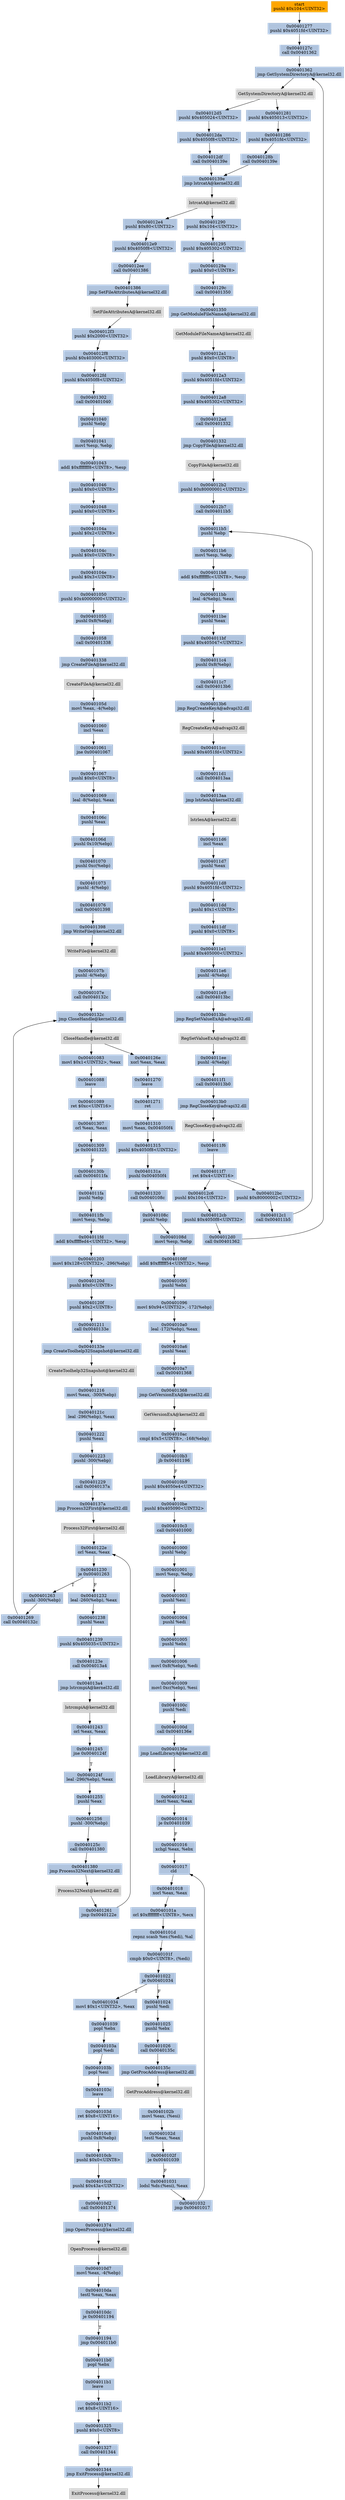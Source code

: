 digraph G {
node[shape=rectangle,style=filled,fillcolor=lightsteelblue,color=lightsteelblue]
bgcolor="transparent"
a0x00401272pushl_0x104UINT32[label="start\npushl $0x104<UINT32>",fillcolor="orange",color="lightgrey"];
a0x00401277pushl_0x4051fdUINT32[label="0x00401277\npushl $0x4051fd<UINT32>"];
a0x0040127ccall_0x00401362[label="0x0040127c\ncall 0x00401362"];
a0x00401362jmp_GetSystemDirectoryA_kernel32_dll[label="0x00401362\njmp GetSystemDirectoryA@kernel32.dll"];
GetSystemDirectoryA_kernel32_dll[label="GetSystemDirectoryA@kernel32.dll",fillcolor="lightgrey",color="lightgrey"];
a0x00401281pushl_0x405013UINT32[label="0x00401281\npushl $0x405013<UINT32>"];
a0x00401286pushl_0x4051fdUINT32[label="0x00401286\npushl $0x4051fd<UINT32>"];
a0x0040128bcall_0x0040139e[label="0x0040128b\ncall 0x0040139e"];
a0x0040139ejmp_lstrcatA_kernel32_dll[label="0x0040139e\njmp lstrcatA@kernel32.dll"];
lstrcatA_kernel32_dll[label="lstrcatA@kernel32.dll",fillcolor="lightgrey",color="lightgrey"];
a0x00401290pushl_0x104UINT32[label="0x00401290\npushl $0x104<UINT32>"];
a0x00401295pushl_0x405302UINT32[label="0x00401295\npushl $0x405302<UINT32>"];
a0x0040129apushl_0x0UINT8[label="0x0040129a\npushl $0x0<UINT8>"];
a0x0040129ccall_0x00401350[label="0x0040129c\ncall 0x00401350"];
a0x00401350jmp_GetModuleFileNameA_kernel32_dll[label="0x00401350\njmp GetModuleFileNameA@kernel32.dll"];
GetModuleFileNameA_kernel32_dll[label="GetModuleFileNameA@kernel32.dll",fillcolor="lightgrey",color="lightgrey"];
a0x004012a1pushl_0x0UINT8[label="0x004012a1\npushl $0x0<UINT8>"];
a0x004012a3pushl_0x4051fdUINT32[label="0x004012a3\npushl $0x4051fd<UINT32>"];
a0x004012a8pushl_0x405302UINT32[label="0x004012a8\npushl $0x405302<UINT32>"];
a0x004012adcall_0x00401332[label="0x004012ad\ncall 0x00401332"];
a0x00401332jmp_CopyFileA_kernel32_dll[label="0x00401332\njmp CopyFileA@kernel32.dll"];
CopyFileA_kernel32_dll[label="CopyFileA@kernel32.dll",fillcolor="lightgrey",color="lightgrey"];
a0x004012b2pushl_0x80000001UINT32[label="0x004012b2\npushl $0x80000001<UINT32>"];
a0x004012b7call_0x004011b5[label="0x004012b7\ncall 0x004011b5"];
a0x004011b5pushl_ebp[label="0x004011b5\npushl %ebp"];
a0x004011b6movl_esp_ebp[label="0x004011b6\nmovl %esp, %ebp"];
a0x004011b8addl_0xfffffffcUINT8_esp[label="0x004011b8\naddl $0xfffffffc<UINT8>, %esp"];
a0x004011bbleal__4ebp__eax[label="0x004011bb\nleal -4(%ebp), %eax"];
a0x004011bepushl_eax[label="0x004011be\npushl %eax"];
a0x004011bfpushl_0x405047UINT32[label="0x004011bf\npushl $0x405047<UINT32>"];
a0x004011c4pushl_0x8ebp_[label="0x004011c4\npushl 0x8(%ebp)"];
a0x004011c7call_0x004013b6[label="0x004011c7\ncall 0x004013b6"];
a0x004013b6jmp_RegCreateKeyA_advapi32_dll[label="0x004013b6\njmp RegCreateKeyA@advapi32.dll"];
RegCreateKeyA_advapi32_dll[label="RegCreateKeyA@advapi32.dll",fillcolor="lightgrey",color="lightgrey"];
a0x004011ccpushl_0x4051fdUINT32[label="0x004011cc\npushl $0x4051fd<UINT32>"];
a0x004011d1call_0x004013aa[label="0x004011d1\ncall 0x004013aa"];
a0x004013aajmp_lstrlenA_kernel32_dll[label="0x004013aa\njmp lstrlenA@kernel32.dll"];
lstrlenA_kernel32_dll[label="lstrlenA@kernel32.dll",fillcolor="lightgrey",color="lightgrey"];
a0x004011d6incl_eax[label="0x004011d6\nincl %eax"];
a0x004011d7pushl_eax[label="0x004011d7\npushl %eax"];
a0x004011d8pushl_0x4051fdUINT32[label="0x004011d8\npushl $0x4051fd<UINT32>"];
a0x004011ddpushl_0x1UINT8[label="0x004011dd\npushl $0x1<UINT8>"];
a0x004011dfpushl_0x0UINT8[label="0x004011df\npushl $0x0<UINT8>"];
a0x004011e1pushl_0x405000UINT32[label="0x004011e1\npushl $0x405000<UINT32>"];
a0x004011e6pushl__4ebp_[label="0x004011e6\npushl -4(%ebp)"];
a0x004011e9call_0x004013bc[label="0x004011e9\ncall 0x004013bc"];
a0x004013bcjmp_RegSetValueExA_advapi32_dll[label="0x004013bc\njmp RegSetValueExA@advapi32.dll"];
RegSetValueExA_advapi32_dll[label="RegSetValueExA@advapi32.dll",fillcolor="lightgrey",color="lightgrey"];
a0x004011eepushl__4ebp_[label="0x004011ee\npushl -4(%ebp)"];
a0x004011f1call_0x004013b0[label="0x004011f1\ncall 0x004013b0"];
a0x004013b0jmp_RegCloseKey_advapi32_dll[label="0x004013b0\njmp RegCloseKey@advapi32.dll"];
RegCloseKey_advapi32_dll[label="RegCloseKey@advapi32.dll",fillcolor="lightgrey",color="lightgrey"];
a0x004011f6leave_[label="0x004011f6\nleave "];
a0x004011f7ret_0x4UINT16[label="0x004011f7\nret $0x4<UINT16>"];
a0x004012bcpushl_0x80000002UINT32[label="0x004012bc\npushl $0x80000002<UINT32>"];
a0x004012c1call_0x004011b5[label="0x004012c1\ncall 0x004011b5"];
a0x004012c6pushl_0x104UINT32[label="0x004012c6\npushl $0x104<UINT32>"];
a0x004012cbpushl_0x4050f8UINT32[label="0x004012cb\npushl $0x4050f8<UINT32>"];
a0x004012d0call_0x00401362[label="0x004012d0\ncall 0x00401362"];
a0x004012d5pushl_0x405024UINT32[label="0x004012d5\npushl $0x405024<UINT32>"];
a0x004012dapushl_0x4050f8UINT32[label="0x004012da\npushl $0x4050f8<UINT32>"];
a0x004012dfcall_0x0040139e[label="0x004012df\ncall 0x0040139e"];
a0x004012e4pushl_0x80UINT32[label="0x004012e4\npushl $0x80<UINT32>"];
a0x004012e9pushl_0x4050f8UINT32[label="0x004012e9\npushl $0x4050f8<UINT32>"];
a0x004012eecall_0x00401386[label="0x004012ee\ncall 0x00401386"];
a0x00401386jmp_SetFileAttributesA_kernel32_dll[label="0x00401386\njmp SetFileAttributesA@kernel32.dll"];
SetFileAttributesA_kernel32_dll[label="SetFileAttributesA@kernel32.dll",fillcolor="lightgrey",color="lightgrey"];
a0x004012f3pushl_0x2000UINT32[label="0x004012f3\npushl $0x2000<UINT32>"];
a0x004012f8pushl_0x403000UINT32[label="0x004012f8\npushl $0x403000<UINT32>"];
a0x004012fdpushl_0x4050f8UINT32[label="0x004012fd\npushl $0x4050f8<UINT32>"];
a0x00401302call_0x00401040[label="0x00401302\ncall 0x00401040"];
a0x00401040pushl_ebp[label="0x00401040\npushl %ebp"];
a0x00401041movl_esp_ebp[label="0x00401041\nmovl %esp, %ebp"];
a0x00401043addl_0xfffffff8UINT8_esp[label="0x00401043\naddl $0xfffffff8<UINT8>, %esp"];
a0x00401046pushl_0x0UINT8[label="0x00401046\npushl $0x0<UINT8>"];
a0x00401048pushl_0x0UINT8[label="0x00401048\npushl $0x0<UINT8>"];
a0x0040104apushl_0x2UINT8[label="0x0040104a\npushl $0x2<UINT8>"];
a0x0040104cpushl_0x0UINT8[label="0x0040104c\npushl $0x0<UINT8>"];
a0x0040104epushl_0x3UINT8[label="0x0040104e\npushl $0x3<UINT8>"];
a0x00401050pushl_0x40000000UINT32[label="0x00401050\npushl $0x40000000<UINT32>"];
a0x00401055pushl_0x8ebp_[label="0x00401055\npushl 0x8(%ebp)"];
a0x00401058call_0x00401338[label="0x00401058\ncall 0x00401338"];
a0x00401338jmp_CreateFileA_kernel32_dll[label="0x00401338\njmp CreateFileA@kernel32.dll"];
CreateFileA_kernel32_dll[label="CreateFileA@kernel32.dll",fillcolor="lightgrey",color="lightgrey"];
a0x0040105dmovl_eax__4ebp_[label="0x0040105d\nmovl %eax, -4(%ebp)"];
a0x00401060incl_eax[label="0x00401060\nincl %eax"];
a0x00401061jne_0x00401067[label="0x00401061\njne 0x00401067"];
a0x00401067pushl_0x0UINT8[label="0x00401067\npushl $0x0<UINT8>"];
a0x00401069leal__8ebp__eax[label="0x00401069\nleal -8(%ebp), %eax"];
a0x0040106cpushl_eax[label="0x0040106c\npushl %eax"];
a0x0040106dpushl_0x10ebp_[label="0x0040106d\npushl 0x10(%ebp)"];
a0x00401070pushl_0xcebp_[label="0x00401070\npushl 0xc(%ebp)"];
a0x00401073pushl__4ebp_[label="0x00401073\npushl -4(%ebp)"];
a0x00401076call_0x00401398[label="0x00401076\ncall 0x00401398"];
a0x00401398jmp_WriteFile_kernel32_dll[label="0x00401398\njmp WriteFile@kernel32.dll"];
WriteFile_kernel32_dll[label="WriteFile@kernel32.dll",fillcolor="lightgrey",color="lightgrey"];
a0x0040107bpushl__4ebp_[label="0x0040107b\npushl -4(%ebp)"];
a0x0040107ecall_0x0040132c[label="0x0040107e\ncall 0x0040132c"];
a0x0040132cjmp_CloseHandle_kernel32_dll[label="0x0040132c\njmp CloseHandle@kernel32.dll"];
CloseHandle_kernel32_dll[label="CloseHandle@kernel32.dll",fillcolor="lightgrey",color="lightgrey"];
a0x00401083movl_0x1UINT32_eax[label="0x00401083\nmovl $0x1<UINT32>, %eax"];
a0x00401088leave_[label="0x00401088\nleave "];
a0x00401089ret_0xcUINT16[label="0x00401089\nret $0xc<UINT16>"];
a0x00401307orl_eax_eax[label="0x00401307\norl %eax, %eax"];
a0x00401309je_0x00401325[label="0x00401309\nje 0x00401325"];
a0x0040130bcall_0x004011fa[label="0x0040130b\ncall 0x004011fa"];
a0x004011fapushl_ebp[label="0x004011fa\npushl %ebp"];
a0x004011fbmovl_esp_ebp[label="0x004011fb\nmovl %esp, %ebp"];
a0x004011fdaddl_0xfffffed4UINT32_esp[label="0x004011fd\naddl $0xfffffed4<UINT32>, %esp"];
a0x00401203movl_0x128UINT32__296ebp_[label="0x00401203\nmovl $0x128<UINT32>, -296(%ebp)"];
a0x0040120dpushl_0x0UINT8[label="0x0040120d\npushl $0x0<UINT8>"];
a0x0040120fpushl_0x2UINT8[label="0x0040120f\npushl $0x2<UINT8>"];
a0x00401211call_0x0040133e[label="0x00401211\ncall 0x0040133e"];
a0x0040133ejmp_CreateToolhelp32Snapshot_kernel32_dll[label="0x0040133e\njmp CreateToolhelp32Snapshot@kernel32.dll"];
CreateToolhelp32Snapshot_kernel32_dll[label="CreateToolhelp32Snapshot@kernel32.dll",fillcolor="lightgrey",color="lightgrey"];
a0x00401216movl_eax__300ebp_[label="0x00401216\nmovl %eax, -300(%ebp)"];
a0x0040121cleal__296ebp__eax[label="0x0040121c\nleal -296(%ebp), %eax"];
a0x00401222pushl_eax[label="0x00401222\npushl %eax"];
a0x00401223pushl__300ebp_[label="0x00401223\npushl -300(%ebp)"];
a0x00401229call_0x0040137a[label="0x00401229\ncall 0x0040137a"];
a0x0040137ajmp_Process32First_kernel32_dll[label="0x0040137a\njmp Process32First@kernel32.dll"];
Process32First_kernel32_dll[label="Process32First@kernel32.dll",fillcolor="lightgrey",color="lightgrey"];
a0x0040122eorl_eax_eax[label="0x0040122e\norl %eax, %eax"];
a0x00401230je_0x00401263[label="0x00401230\nje 0x00401263"];
a0x00401232leal__260ebp__eax[label="0x00401232\nleal -260(%ebp), %eax"];
a0x00401238pushl_eax[label="0x00401238\npushl %eax"];
a0x00401239pushl_0x405035UINT32[label="0x00401239\npushl $0x405035<UINT32>"];
a0x0040123ecall_0x004013a4[label="0x0040123e\ncall 0x004013a4"];
a0x004013a4jmp_lstrcmpiA_kernel32_dll[label="0x004013a4\njmp lstrcmpiA@kernel32.dll"];
lstrcmpiA_kernel32_dll[label="lstrcmpiA@kernel32.dll",fillcolor="lightgrey",color="lightgrey"];
a0x00401243orl_eax_eax[label="0x00401243\norl %eax, %eax"];
a0x00401245jne_0x0040124f[label="0x00401245\njne 0x0040124f"];
a0x0040124fleal__296ebp__eax[label="0x0040124f\nleal -296(%ebp), %eax"];
a0x00401255pushl_eax[label="0x00401255\npushl %eax"];
a0x00401256pushl__300ebp_[label="0x00401256\npushl -300(%ebp)"];
a0x0040125ccall_0x00401380[label="0x0040125c\ncall 0x00401380"];
a0x00401380jmp_Process32Next_kernel32_dll[label="0x00401380\njmp Process32Next@kernel32.dll"];
Process32Next_kernel32_dll[label="Process32Next@kernel32.dll",fillcolor="lightgrey",color="lightgrey"];
a0x00401261jmp_0x0040122e[label="0x00401261\njmp 0x0040122e"];
a0x00401263pushl__300ebp_[label="0x00401263\npushl -300(%ebp)"];
a0x00401269call_0x0040132c[label="0x00401269\ncall 0x0040132c"];
a0x0040126exorl_eax_eax[label="0x0040126e\nxorl %eax, %eax"];
a0x00401270leave_[label="0x00401270\nleave "];
a0x00401271ret[label="0x00401271\nret"];
a0x00401310movl_eax_0x004050f4[label="0x00401310\nmovl %eax, 0x004050f4"];
a0x00401315pushl_0x4050f8UINT32[label="0x00401315\npushl $0x4050f8<UINT32>"];
a0x0040131apushl_0x004050f4[label="0x0040131a\npushl 0x004050f4"];
a0x00401320call_0x0040108c[label="0x00401320\ncall 0x0040108c"];
a0x0040108cpushl_ebp[label="0x0040108c\npushl %ebp"];
a0x0040108dmovl_esp_ebp[label="0x0040108d\nmovl %esp, %ebp"];
a0x0040108faddl_0xffffff54UINT32_esp[label="0x0040108f\naddl $0xffffff54<UINT32>, %esp"];
a0x00401095pushl_ebx[label="0x00401095\npushl %ebx"];
a0x00401096movl_0x94UINT32__172ebp_[label="0x00401096\nmovl $0x94<UINT32>, -172(%ebp)"];
a0x004010a0leal__172ebp__eax[label="0x004010a0\nleal -172(%ebp), %eax"];
a0x004010a6pushl_eax[label="0x004010a6\npushl %eax"];
a0x004010a7call_0x00401368[label="0x004010a7\ncall 0x00401368"];
a0x00401368jmp_GetVersionExA_kernel32_dll[label="0x00401368\njmp GetVersionExA@kernel32.dll"];
GetVersionExA_kernel32_dll[label="GetVersionExA@kernel32.dll",fillcolor="lightgrey",color="lightgrey"];
a0x004010accmpl_0x5UINT8__168ebp_[label="0x004010ac\ncmpl $0x5<UINT8>, -168(%ebp)"];
a0x004010b3jb_0x00401196[label="0x004010b3\njb 0x00401196"];
a0x004010b9pushl_0x4050e4UINT32[label="0x004010b9\npushl $0x4050e4<UINT32>"];
a0x004010bepushl_0x405090UINT32[label="0x004010be\npushl $0x405090<UINT32>"];
a0x004010c3call_0x00401000[label="0x004010c3\ncall 0x00401000"];
a0x00401000pushl_ebp[label="0x00401000\npushl %ebp"];
a0x00401001movl_esp_ebp[label="0x00401001\nmovl %esp, %ebp"];
a0x00401003pushl_esi[label="0x00401003\npushl %esi"];
a0x00401004pushl_edi[label="0x00401004\npushl %edi"];
a0x00401005pushl_ebx[label="0x00401005\npushl %ebx"];
a0x00401006movl_0x8ebp__edi[label="0x00401006\nmovl 0x8(%ebp), %edi"];
a0x00401009movl_0xcebp__esi[label="0x00401009\nmovl 0xc(%ebp), %esi"];
a0x0040100cpushl_edi[label="0x0040100c\npushl %edi"];
a0x0040100dcall_0x0040136e[label="0x0040100d\ncall 0x0040136e"];
a0x0040136ejmp_LoadLibraryA_kernel32_dll[label="0x0040136e\njmp LoadLibraryA@kernel32.dll"];
LoadLibraryA_kernel32_dll[label="LoadLibraryA@kernel32.dll",fillcolor="lightgrey",color="lightgrey"];
a0x00401012testl_eax_eax[label="0x00401012\ntestl %eax, %eax"];
a0x00401014je_0x00401039[label="0x00401014\nje 0x00401039"];
a0x00401016xchgl_eax_ebx[label="0x00401016\nxchgl %eax, %ebx"];
a0x00401017cld_[label="0x00401017\ncld "];
a0x00401018xorl_eax_eax[label="0x00401018\nxorl %eax, %eax"];
a0x0040101aorl_0xffffffffUINT8_ecx[label="0x0040101a\norl $0xffffffff<UINT8>, %ecx"];
a0x0040101drepnz_scasb_es_edi__al[label="0x0040101d\nrepnz scasb %es:(%edi), %al"];
a0x0040101fcmpb_0x0UINT8_edi_[label="0x0040101f\ncmpb $0x0<UINT8>, (%edi)"];
a0x00401022je_0x00401034[label="0x00401022\nje 0x00401034"];
a0x00401024pushl_edi[label="0x00401024\npushl %edi"];
a0x00401025pushl_ebx[label="0x00401025\npushl %ebx"];
a0x00401026call_0x0040135c[label="0x00401026\ncall 0x0040135c"];
a0x0040135cjmp_GetProcAddress_kernel32_dll[label="0x0040135c\njmp GetProcAddress@kernel32.dll"];
GetProcAddress_kernel32_dll[label="GetProcAddress@kernel32.dll",fillcolor="lightgrey",color="lightgrey"];
a0x0040102bmovl_eax_esi_[label="0x0040102b\nmovl %eax, (%esi)"];
a0x0040102dtestl_eax_eax[label="0x0040102d\ntestl %eax, %eax"];
a0x0040102fje_0x00401039[label="0x0040102f\nje 0x00401039"];
a0x00401031lodsl_ds_esi__eax[label="0x00401031\nlodsl %ds:(%esi), %eax"];
a0x00401032jmp_0x00401017[label="0x00401032\njmp 0x00401017"];
a0x00401034movl_0x1UINT32_eax[label="0x00401034\nmovl $0x1<UINT32>, %eax"];
a0x00401039popl_ebx[label="0x00401039\npopl %ebx"];
a0x0040103apopl_edi[label="0x0040103a\npopl %edi"];
a0x0040103bpopl_esi[label="0x0040103b\npopl %esi"];
a0x0040103cleave_[label="0x0040103c\nleave "];
a0x0040103dret_0x8UINT16[label="0x0040103d\nret $0x8<UINT16>"];
a0x004010c8pushl_0x8ebp_[label="0x004010c8\npushl 0x8(%ebp)"];
a0x004010cbpushl_0x0UINT8[label="0x004010cb\npushl $0x0<UINT8>"];
a0x004010cdpushl_0x43aUINT32[label="0x004010cd\npushl $0x43a<UINT32>"];
a0x004010d2call_0x00401374[label="0x004010d2\ncall 0x00401374"];
a0x00401374jmp_OpenProcess_kernel32_dll[label="0x00401374\njmp OpenProcess@kernel32.dll"];
OpenProcess_kernel32_dll[label="OpenProcess@kernel32.dll",fillcolor="lightgrey",color="lightgrey"];
a0x004010d7movl_eax__4ebp_[label="0x004010d7\nmovl %eax, -4(%ebp)"];
a0x004010datestl_eax_eax[label="0x004010da\ntestl %eax, %eax"];
a0x004010dcje_0x00401194[label="0x004010dc\nje 0x00401194"];
a0x00401194jmp_0x004011b0[label="0x00401194\njmp 0x004011b0"];
a0x004011b0popl_ebx[label="0x004011b0\npopl %ebx"];
a0x004011b1leave_[label="0x004011b1\nleave "];
a0x004011b2ret_0x8UINT16[label="0x004011b2\nret $0x8<UINT16>"];
a0x00401325pushl_0x0UINT8[label="0x00401325\npushl $0x0<UINT8>"];
a0x00401327call_0x00401344[label="0x00401327\ncall 0x00401344"];
a0x00401344jmp_ExitProcess_kernel32_dll[label="0x00401344\njmp ExitProcess@kernel32.dll"];
ExitProcess_kernel32_dll[label="ExitProcess@kernel32.dll",fillcolor="lightgrey",color="lightgrey"];
a0x00401272pushl_0x104UINT32 -> a0x00401277pushl_0x4051fdUINT32 [color="#000000"];
a0x00401277pushl_0x4051fdUINT32 -> a0x0040127ccall_0x00401362 [color="#000000"];
a0x0040127ccall_0x00401362 -> a0x00401362jmp_GetSystemDirectoryA_kernel32_dll [color="#000000"];
a0x00401362jmp_GetSystemDirectoryA_kernel32_dll -> GetSystemDirectoryA_kernel32_dll [color="#000000"];
GetSystemDirectoryA_kernel32_dll -> a0x00401281pushl_0x405013UINT32 [color="#000000"];
a0x00401281pushl_0x405013UINT32 -> a0x00401286pushl_0x4051fdUINT32 [color="#000000"];
a0x00401286pushl_0x4051fdUINT32 -> a0x0040128bcall_0x0040139e [color="#000000"];
a0x0040128bcall_0x0040139e -> a0x0040139ejmp_lstrcatA_kernel32_dll [color="#000000"];
a0x0040139ejmp_lstrcatA_kernel32_dll -> lstrcatA_kernel32_dll [color="#000000"];
lstrcatA_kernel32_dll -> a0x00401290pushl_0x104UINT32 [color="#000000"];
a0x00401290pushl_0x104UINT32 -> a0x00401295pushl_0x405302UINT32 [color="#000000"];
a0x00401295pushl_0x405302UINT32 -> a0x0040129apushl_0x0UINT8 [color="#000000"];
a0x0040129apushl_0x0UINT8 -> a0x0040129ccall_0x00401350 [color="#000000"];
a0x0040129ccall_0x00401350 -> a0x00401350jmp_GetModuleFileNameA_kernel32_dll [color="#000000"];
a0x00401350jmp_GetModuleFileNameA_kernel32_dll -> GetModuleFileNameA_kernel32_dll [color="#000000"];
GetModuleFileNameA_kernel32_dll -> a0x004012a1pushl_0x0UINT8 [color="#000000"];
a0x004012a1pushl_0x0UINT8 -> a0x004012a3pushl_0x4051fdUINT32 [color="#000000"];
a0x004012a3pushl_0x4051fdUINT32 -> a0x004012a8pushl_0x405302UINT32 [color="#000000"];
a0x004012a8pushl_0x405302UINT32 -> a0x004012adcall_0x00401332 [color="#000000"];
a0x004012adcall_0x00401332 -> a0x00401332jmp_CopyFileA_kernel32_dll [color="#000000"];
a0x00401332jmp_CopyFileA_kernel32_dll -> CopyFileA_kernel32_dll [color="#000000"];
CopyFileA_kernel32_dll -> a0x004012b2pushl_0x80000001UINT32 [color="#000000"];
a0x004012b2pushl_0x80000001UINT32 -> a0x004012b7call_0x004011b5 [color="#000000"];
a0x004012b7call_0x004011b5 -> a0x004011b5pushl_ebp [color="#000000"];
a0x004011b5pushl_ebp -> a0x004011b6movl_esp_ebp [color="#000000"];
a0x004011b6movl_esp_ebp -> a0x004011b8addl_0xfffffffcUINT8_esp [color="#000000"];
a0x004011b8addl_0xfffffffcUINT8_esp -> a0x004011bbleal__4ebp__eax [color="#000000"];
a0x004011bbleal__4ebp__eax -> a0x004011bepushl_eax [color="#000000"];
a0x004011bepushl_eax -> a0x004011bfpushl_0x405047UINT32 [color="#000000"];
a0x004011bfpushl_0x405047UINT32 -> a0x004011c4pushl_0x8ebp_ [color="#000000"];
a0x004011c4pushl_0x8ebp_ -> a0x004011c7call_0x004013b6 [color="#000000"];
a0x004011c7call_0x004013b6 -> a0x004013b6jmp_RegCreateKeyA_advapi32_dll [color="#000000"];
a0x004013b6jmp_RegCreateKeyA_advapi32_dll -> RegCreateKeyA_advapi32_dll [color="#000000"];
RegCreateKeyA_advapi32_dll -> a0x004011ccpushl_0x4051fdUINT32 [color="#000000"];
a0x004011ccpushl_0x4051fdUINT32 -> a0x004011d1call_0x004013aa [color="#000000"];
a0x004011d1call_0x004013aa -> a0x004013aajmp_lstrlenA_kernel32_dll [color="#000000"];
a0x004013aajmp_lstrlenA_kernel32_dll -> lstrlenA_kernel32_dll [color="#000000"];
lstrlenA_kernel32_dll -> a0x004011d6incl_eax [color="#000000"];
a0x004011d6incl_eax -> a0x004011d7pushl_eax [color="#000000"];
a0x004011d7pushl_eax -> a0x004011d8pushl_0x4051fdUINT32 [color="#000000"];
a0x004011d8pushl_0x4051fdUINT32 -> a0x004011ddpushl_0x1UINT8 [color="#000000"];
a0x004011ddpushl_0x1UINT8 -> a0x004011dfpushl_0x0UINT8 [color="#000000"];
a0x004011dfpushl_0x0UINT8 -> a0x004011e1pushl_0x405000UINT32 [color="#000000"];
a0x004011e1pushl_0x405000UINT32 -> a0x004011e6pushl__4ebp_ [color="#000000"];
a0x004011e6pushl__4ebp_ -> a0x004011e9call_0x004013bc [color="#000000"];
a0x004011e9call_0x004013bc -> a0x004013bcjmp_RegSetValueExA_advapi32_dll [color="#000000"];
a0x004013bcjmp_RegSetValueExA_advapi32_dll -> RegSetValueExA_advapi32_dll [color="#000000"];
RegSetValueExA_advapi32_dll -> a0x004011eepushl__4ebp_ [color="#000000"];
a0x004011eepushl__4ebp_ -> a0x004011f1call_0x004013b0 [color="#000000"];
a0x004011f1call_0x004013b0 -> a0x004013b0jmp_RegCloseKey_advapi32_dll [color="#000000"];
a0x004013b0jmp_RegCloseKey_advapi32_dll -> RegCloseKey_advapi32_dll [color="#000000"];
RegCloseKey_advapi32_dll -> a0x004011f6leave_ [color="#000000"];
a0x004011f6leave_ -> a0x004011f7ret_0x4UINT16 [color="#000000"];
a0x004011f7ret_0x4UINT16 -> a0x004012bcpushl_0x80000002UINT32 [color="#000000"];
a0x004012bcpushl_0x80000002UINT32 -> a0x004012c1call_0x004011b5 [color="#000000"];
a0x004012c1call_0x004011b5 -> a0x004011b5pushl_ebp [color="#000000"];
a0x004011f7ret_0x4UINT16 -> a0x004012c6pushl_0x104UINT32 [color="#000000"];
a0x004012c6pushl_0x104UINT32 -> a0x004012cbpushl_0x4050f8UINT32 [color="#000000"];
a0x004012cbpushl_0x4050f8UINT32 -> a0x004012d0call_0x00401362 [color="#000000"];
a0x004012d0call_0x00401362 -> a0x00401362jmp_GetSystemDirectoryA_kernel32_dll [color="#000000"];
GetSystemDirectoryA_kernel32_dll -> a0x004012d5pushl_0x405024UINT32 [color="#000000"];
a0x004012d5pushl_0x405024UINT32 -> a0x004012dapushl_0x4050f8UINT32 [color="#000000"];
a0x004012dapushl_0x4050f8UINT32 -> a0x004012dfcall_0x0040139e [color="#000000"];
a0x004012dfcall_0x0040139e -> a0x0040139ejmp_lstrcatA_kernel32_dll [color="#000000"];
lstrcatA_kernel32_dll -> a0x004012e4pushl_0x80UINT32 [color="#000000"];
a0x004012e4pushl_0x80UINT32 -> a0x004012e9pushl_0x4050f8UINT32 [color="#000000"];
a0x004012e9pushl_0x4050f8UINT32 -> a0x004012eecall_0x00401386 [color="#000000"];
a0x004012eecall_0x00401386 -> a0x00401386jmp_SetFileAttributesA_kernel32_dll [color="#000000"];
a0x00401386jmp_SetFileAttributesA_kernel32_dll -> SetFileAttributesA_kernel32_dll [color="#000000"];
SetFileAttributesA_kernel32_dll -> a0x004012f3pushl_0x2000UINT32 [color="#000000"];
a0x004012f3pushl_0x2000UINT32 -> a0x004012f8pushl_0x403000UINT32 [color="#000000"];
a0x004012f8pushl_0x403000UINT32 -> a0x004012fdpushl_0x4050f8UINT32 [color="#000000"];
a0x004012fdpushl_0x4050f8UINT32 -> a0x00401302call_0x00401040 [color="#000000"];
a0x00401302call_0x00401040 -> a0x00401040pushl_ebp [color="#000000"];
a0x00401040pushl_ebp -> a0x00401041movl_esp_ebp [color="#000000"];
a0x00401041movl_esp_ebp -> a0x00401043addl_0xfffffff8UINT8_esp [color="#000000"];
a0x00401043addl_0xfffffff8UINT8_esp -> a0x00401046pushl_0x0UINT8 [color="#000000"];
a0x00401046pushl_0x0UINT8 -> a0x00401048pushl_0x0UINT8 [color="#000000"];
a0x00401048pushl_0x0UINT8 -> a0x0040104apushl_0x2UINT8 [color="#000000"];
a0x0040104apushl_0x2UINT8 -> a0x0040104cpushl_0x0UINT8 [color="#000000"];
a0x0040104cpushl_0x0UINT8 -> a0x0040104epushl_0x3UINT8 [color="#000000"];
a0x0040104epushl_0x3UINT8 -> a0x00401050pushl_0x40000000UINT32 [color="#000000"];
a0x00401050pushl_0x40000000UINT32 -> a0x00401055pushl_0x8ebp_ [color="#000000"];
a0x00401055pushl_0x8ebp_ -> a0x00401058call_0x00401338 [color="#000000"];
a0x00401058call_0x00401338 -> a0x00401338jmp_CreateFileA_kernel32_dll [color="#000000"];
a0x00401338jmp_CreateFileA_kernel32_dll -> CreateFileA_kernel32_dll [color="#000000"];
CreateFileA_kernel32_dll -> a0x0040105dmovl_eax__4ebp_ [color="#000000"];
a0x0040105dmovl_eax__4ebp_ -> a0x00401060incl_eax [color="#000000"];
a0x00401060incl_eax -> a0x00401061jne_0x00401067 [color="#000000"];
a0x00401061jne_0x00401067 -> a0x00401067pushl_0x0UINT8 [color="#000000",label="T"];
a0x00401067pushl_0x0UINT8 -> a0x00401069leal__8ebp__eax [color="#000000"];
a0x00401069leal__8ebp__eax -> a0x0040106cpushl_eax [color="#000000"];
a0x0040106cpushl_eax -> a0x0040106dpushl_0x10ebp_ [color="#000000"];
a0x0040106dpushl_0x10ebp_ -> a0x00401070pushl_0xcebp_ [color="#000000"];
a0x00401070pushl_0xcebp_ -> a0x00401073pushl__4ebp_ [color="#000000"];
a0x00401073pushl__4ebp_ -> a0x00401076call_0x00401398 [color="#000000"];
a0x00401076call_0x00401398 -> a0x00401398jmp_WriteFile_kernel32_dll [color="#000000"];
a0x00401398jmp_WriteFile_kernel32_dll -> WriteFile_kernel32_dll [color="#000000"];
WriteFile_kernel32_dll -> a0x0040107bpushl__4ebp_ [color="#000000"];
a0x0040107bpushl__4ebp_ -> a0x0040107ecall_0x0040132c [color="#000000"];
a0x0040107ecall_0x0040132c -> a0x0040132cjmp_CloseHandle_kernel32_dll [color="#000000"];
a0x0040132cjmp_CloseHandle_kernel32_dll -> CloseHandle_kernel32_dll [color="#000000"];
CloseHandle_kernel32_dll -> a0x00401083movl_0x1UINT32_eax [color="#000000"];
a0x00401083movl_0x1UINT32_eax -> a0x00401088leave_ [color="#000000"];
a0x00401088leave_ -> a0x00401089ret_0xcUINT16 [color="#000000"];
a0x00401089ret_0xcUINT16 -> a0x00401307orl_eax_eax [color="#000000"];
a0x00401307orl_eax_eax -> a0x00401309je_0x00401325 [color="#000000"];
a0x00401309je_0x00401325 -> a0x0040130bcall_0x004011fa [color="#000000",label="F"];
a0x0040130bcall_0x004011fa -> a0x004011fapushl_ebp [color="#000000"];
a0x004011fapushl_ebp -> a0x004011fbmovl_esp_ebp [color="#000000"];
a0x004011fbmovl_esp_ebp -> a0x004011fdaddl_0xfffffed4UINT32_esp [color="#000000"];
a0x004011fdaddl_0xfffffed4UINT32_esp -> a0x00401203movl_0x128UINT32__296ebp_ [color="#000000"];
a0x00401203movl_0x128UINT32__296ebp_ -> a0x0040120dpushl_0x0UINT8 [color="#000000"];
a0x0040120dpushl_0x0UINT8 -> a0x0040120fpushl_0x2UINT8 [color="#000000"];
a0x0040120fpushl_0x2UINT8 -> a0x00401211call_0x0040133e [color="#000000"];
a0x00401211call_0x0040133e -> a0x0040133ejmp_CreateToolhelp32Snapshot_kernel32_dll [color="#000000"];
a0x0040133ejmp_CreateToolhelp32Snapshot_kernel32_dll -> CreateToolhelp32Snapshot_kernel32_dll [color="#000000"];
CreateToolhelp32Snapshot_kernel32_dll -> a0x00401216movl_eax__300ebp_ [color="#000000"];
a0x00401216movl_eax__300ebp_ -> a0x0040121cleal__296ebp__eax [color="#000000"];
a0x0040121cleal__296ebp__eax -> a0x00401222pushl_eax [color="#000000"];
a0x00401222pushl_eax -> a0x00401223pushl__300ebp_ [color="#000000"];
a0x00401223pushl__300ebp_ -> a0x00401229call_0x0040137a [color="#000000"];
a0x00401229call_0x0040137a -> a0x0040137ajmp_Process32First_kernel32_dll [color="#000000"];
a0x0040137ajmp_Process32First_kernel32_dll -> Process32First_kernel32_dll [color="#000000"];
Process32First_kernel32_dll -> a0x0040122eorl_eax_eax [color="#000000"];
a0x0040122eorl_eax_eax -> a0x00401230je_0x00401263 [color="#000000"];
a0x00401230je_0x00401263 -> a0x00401232leal__260ebp__eax [color="#000000",label="F"];
a0x00401232leal__260ebp__eax -> a0x00401238pushl_eax [color="#000000"];
a0x00401238pushl_eax -> a0x00401239pushl_0x405035UINT32 [color="#000000"];
a0x00401239pushl_0x405035UINT32 -> a0x0040123ecall_0x004013a4 [color="#000000"];
a0x0040123ecall_0x004013a4 -> a0x004013a4jmp_lstrcmpiA_kernel32_dll [color="#000000"];
a0x004013a4jmp_lstrcmpiA_kernel32_dll -> lstrcmpiA_kernel32_dll [color="#000000"];
lstrcmpiA_kernel32_dll -> a0x00401243orl_eax_eax [color="#000000"];
a0x00401243orl_eax_eax -> a0x00401245jne_0x0040124f [color="#000000"];
a0x00401245jne_0x0040124f -> a0x0040124fleal__296ebp__eax [color="#000000",label="T"];
a0x0040124fleal__296ebp__eax -> a0x00401255pushl_eax [color="#000000"];
a0x00401255pushl_eax -> a0x00401256pushl__300ebp_ [color="#000000"];
a0x00401256pushl__300ebp_ -> a0x0040125ccall_0x00401380 [color="#000000"];
a0x0040125ccall_0x00401380 -> a0x00401380jmp_Process32Next_kernel32_dll [color="#000000"];
a0x00401380jmp_Process32Next_kernel32_dll -> Process32Next_kernel32_dll [color="#000000"];
Process32Next_kernel32_dll -> a0x00401261jmp_0x0040122e [color="#000000"];
a0x00401261jmp_0x0040122e -> a0x0040122eorl_eax_eax [color="#000000"];
a0x00401230je_0x00401263 -> a0x00401263pushl__300ebp_ [color="#000000",label="T"];
a0x00401263pushl__300ebp_ -> a0x00401269call_0x0040132c [color="#000000"];
a0x00401269call_0x0040132c -> a0x0040132cjmp_CloseHandle_kernel32_dll [color="#000000"];
CloseHandle_kernel32_dll -> a0x0040126exorl_eax_eax [color="#000000"];
a0x0040126exorl_eax_eax -> a0x00401270leave_ [color="#000000"];
a0x00401270leave_ -> a0x00401271ret [color="#000000"];
a0x00401271ret -> a0x00401310movl_eax_0x004050f4 [color="#000000"];
a0x00401310movl_eax_0x004050f4 -> a0x00401315pushl_0x4050f8UINT32 [color="#000000"];
a0x00401315pushl_0x4050f8UINT32 -> a0x0040131apushl_0x004050f4 [color="#000000"];
a0x0040131apushl_0x004050f4 -> a0x00401320call_0x0040108c [color="#000000"];
a0x00401320call_0x0040108c -> a0x0040108cpushl_ebp [color="#000000"];
a0x0040108cpushl_ebp -> a0x0040108dmovl_esp_ebp [color="#000000"];
a0x0040108dmovl_esp_ebp -> a0x0040108faddl_0xffffff54UINT32_esp [color="#000000"];
a0x0040108faddl_0xffffff54UINT32_esp -> a0x00401095pushl_ebx [color="#000000"];
a0x00401095pushl_ebx -> a0x00401096movl_0x94UINT32__172ebp_ [color="#000000"];
a0x00401096movl_0x94UINT32__172ebp_ -> a0x004010a0leal__172ebp__eax [color="#000000"];
a0x004010a0leal__172ebp__eax -> a0x004010a6pushl_eax [color="#000000"];
a0x004010a6pushl_eax -> a0x004010a7call_0x00401368 [color="#000000"];
a0x004010a7call_0x00401368 -> a0x00401368jmp_GetVersionExA_kernel32_dll [color="#000000"];
a0x00401368jmp_GetVersionExA_kernel32_dll -> GetVersionExA_kernel32_dll [color="#000000"];
GetVersionExA_kernel32_dll -> a0x004010accmpl_0x5UINT8__168ebp_ [color="#000000"];
a0x004010accmpl_0x5UINT8__168ebp_ -> a0x004010b3jb_0x00401196 [color="#000000"];
a0x004010b3jb_0x00401196 -> a0x004010b9pushl_0x4050e4UINT32 [color="#000000",label="F"];
a0x004010b9pushl_0x4050e4UINT32 -> a0x004010bepushl_0x405090UINT32 [color="#000000"];
a0x004010bepushl_0x405090UINT32 -> a0x004010c3call_0x00401000 [color="#000000"];
a0x004010c3call_0x00401000 -> a0x00401000pushl_ebp [color="#000000"];
a0x00401000pushl_ebp -> a0x00401001movl_esp_ebp [color="#000000"];
a0x00401001movl_esp_ebp -> a0x00401003pushl_esi [color="#000000"];
a0x00401003pushl_esi -> a0x00401004pushl_edi [color="#000000"];
a0x00401004pushl_edi -> a0x00401005pushl_ebx [color="#000000"];
a0x00401005pushl_ebx -> a0x00401006movl_0x8ebp__edi [color="#000000"];
a0x00401006movl_0x8ebp__edi -> a0x00401009movl_0xcebp__esi [color="#000000"];
a0x00401009movl_0xcebp__esi -> a0x0040100cpushl_edi [color="#000000"];
a0x0040100cpushl_edi -> a0x0040100dcall_0x0040136e [color="#000000"];
a0x0040100dcall_0x0040136e -> a0x0040136ejmp_LoadLibraryA_kernel32_dll [color="#000000"];
a0x0040136ejmp_LoadLibraryA_kernel32_dll -> LoadLibraryA_kernel32_dll [color="#000000"];
LoadLibraryA_kernel32_dll -> a0x00401012testl_eax_eax [color="#000000"];
a0x00401012testl_eax_eax -> a0x00401014je_0x00401039 [color="#000000"];
a0x00401014je_0x00401039 -> a0x00401016xchgl_eax_ebx [color="#000000",label="F"];
a0x00401016xchgl_eax_ebx -> a0x00401017cld_ [color="#000000"];
a0x00401017cld_ -> a0x00401018xorl_eax_eax [color="#000000"];
a0x00401018xorl_eax_eax -> a0x0040101aorl_0xffffffffUINT8_ecx [color="#000000"];
a0x0040101aorl_0xffffffffUINT8_ecx -> a0x0040101drepnz_scasb_es_edi__al [color="#000000"];
a0x0040101drepnz_scasb_es_edi__al -> a0x0040101fcmpb_0x0UINT8_edi_ [color="#000000"];
a0x0040101fcmpb_0x0UINT8_edi_ -> a0x00401022je_0x00401034 [color="#000000"];
a0x00401022je_0x00401034 -> a0x00401024pushl_edi [color="#000000",label="F"];
a0x00401024pushl_edi -> a0x00401025pushl_ebx [color="#000000"];
a0x00401025pushl_ebx -> a0x00401026call_0x0040135c [color="#000000"];
a0x00401026call_0x0040135c -> a0x0040135cjmp_GetProcAddress_kernel32_dll [color="#000000"];
a0x0040135cjmp_GetProcAddress_kernel32_dll -> GetProcAddress_kernel32_dll [color="#000000"];
GetProcAddress_kernel32_dll -> a0x0040102bmovl_eax_esi_ [color="#000000"];
a0x0040102bmovl_eax_esi_ -> a0x0040102dtestl_eax_eax [color="#000000"];
a0x0040102dtestl_eax_eax -> a0x0040102fje_0x00401039 [color="#000000"];
a0x0040102fje_0x00401039 -> a0x00401031lodsl_ds_esi__eax [color="#000000",label="F"];
a0x00401031lodsl_ds_esi__eax -> a0x00401032jmp_0x00401017 [color="#000000"];
a0x00401032jmp_0x00401017 -> a0x00401017cld_ [color="#000000"];
a0x00401022je_0x00401034 -> a0x00401034movl_0x1UINT32_eax [color="#000000",label="T"];
a0x00401034movl_0x1UINT32_eax -> a0x00401039popl_ebx [color="#000000"];
a0x00401039popl_ebx -> a0x0040103apopl_edi [color="#000000"];
a0x0040103apopl_edi -> a0x0040103bpopl_esi [color="#000000"];
a0x0040103bpopl_esi -> a0x0040103cleave_ [color="#000000"];
a0x0040103cleave_ -> a0x0040103dret_0x8UINT16 [color="#000000"];
a0x0040103dret_0x8UINT16 -> a0x004010c8pushl_0x8ebp_ [color="#000000"];
a0x004010c8pushl_0x8ebp_ -> a0x004010cbpushl_0x0UINT8 [color="#000000"];
a0x004010cbpushl_0x0UINT8 -> a0x004010cdpushl_0x43aUINT32 [color="#000000"];
a0x004010cdpushl_0x43aUINT32 -> a0x004010d2call_0x00401374 [color="#000000"];
a0x004010d2call_0x00401374 -> a0x00401374jmp_OpenProcess_kernel32_dll [color="#000000"];
a0x00401374jmp_OpenProcess_kernel32_dll -> OpenProcess_kernel32_dll [color="#000000"];
OpenProcess_kernel32_dll -> a0x004010d7movl_eax__4ebp_ [color="#000000"];
a0x004010d7movl_eax__4ebp_ -> a0x004010datestl_eax_eax [color="#000000"];
a0x004010datestl_eax_eax -> a0x004010dcje_0x00401194 [color="#000000"];
a0x004010dcje_0x00401194 -> a0x00401194jmp_0x004011b0 [color="#000000",label="T"];
a0x00401194jmp_0x004011b0 -> a0x004011b0popl_ebx [color="#000000"];
a0x004011b0popl_ebx -> a0x004011b1leave_ [color="#000000"];
a0x004011b1leave_ -> a0x004011b2ret_0x8UINT16 [color="#000000"];
a0x004011b2ret_0x8UINT16 -> a0x00401325pushl_0x0UINT8 [color="#000000"];
a0x00401325pushl_0x0UINT8 -> a0x00401327call_0x00401344 [color="#000000"];
a0x00401327call_0x00401344 -> a0x00401344jmp_ExitProcess_kernel32_dll [color="#000000"];
a0x00401344jmp_ExitProcess_kernel32_dll -> ExitProcess_kernel32_dll [color="#000000"];
}
